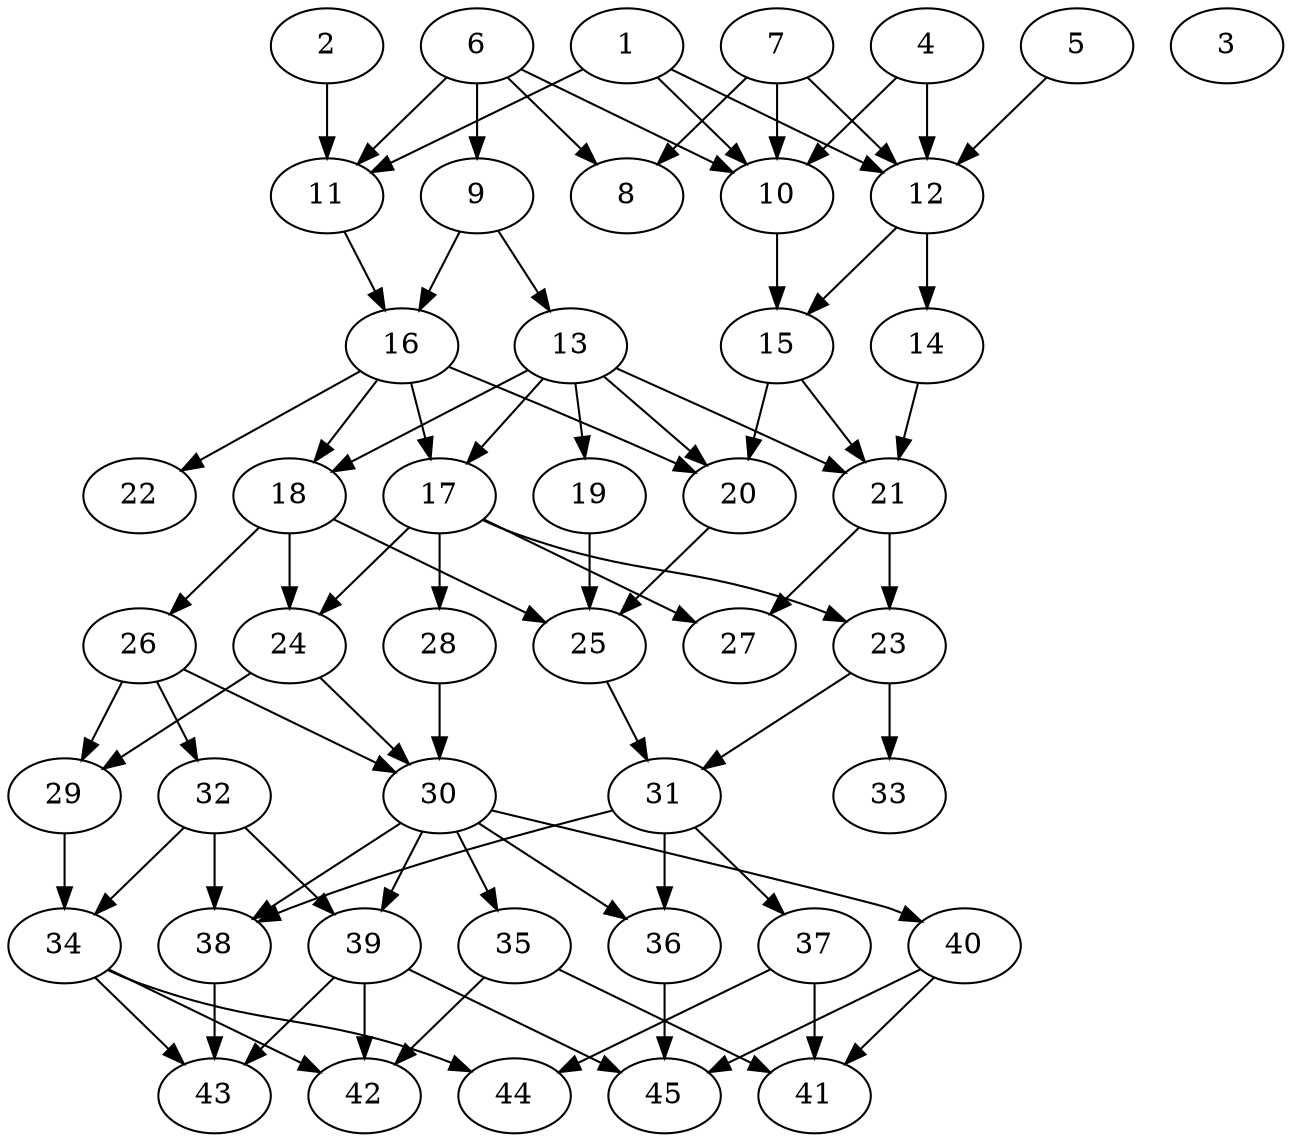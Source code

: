 // DAG automatically generated by daggen at Thu Oct  3 14:07:25 2019
// ./daggen --dot -n 45 --ccr 0.4 --fat 0.5 --regular 0.7 --density 0.6 --mindata 5242880 --maxdata 52428800 
digraph G {
  1 [size="70384640", alpha="0.16", expect_size="28153856"] 
  1 -> 10 [size ="28153856"]
  1 -> 11 [size ="28153856"]
  1 -> 12 [size ="28153856"]
  2 [size="112422400", alpha="0.20", expect_size="44968960"] 
  2 -> 11 [size ="44968960"]
  3 [size="102456320", alpha="0.00", expect_size="40982528"] 
  4 [size="25640960", alpha="0.15", expect_size="10256384"] 
  4 -> 10 [size ="10256384"]
  4 -> 12 [size ="10256384"]
  5 [size="95055360", alpha="0.07", expect_size="38022144"] 
  5 -> 12 [size ="38022144"]
  6 [size="106009600", alpha="0.17", expect_size="42403840"] 
  6 -> 8 [size ="42403840"]
  6 -> 9 [size ="42403840"]
  6 -> 10 [size ="42403840"]
  6 -> 11 [size ="42403840"]
  7 [size="104253440", alpha="0.02", expect_size="41701376"] 
  7 -> 8 [size ="41701376"]
  7 -> 10 [size ="41701376"]
  7 -> 12 [size ="41701376"]
  8 [size="113039360", alpha="0.02", expect_size="45215744"] 
  9 [size="44864000", alpha="0.13", expect_size="17945600"] 
  9 -> 13 [size ="17945600"]
  9 -> 16 [size ="17945600"]
  10 [size="127808000", alpha="0.11", expect_size="51123200"] 
  10 -> 15 [size ="51123200"]
  11 [size="124400640", alpha="0.02", expect_size="49760256"] 
  11 -> 16 [size ="49760256"]
  12 [size="101591040", alpha="0.03", expect_size="40636416"] 
  12 -> 14 [size ="40636416"]
  12 -> 15 [size ="40636416"]
  13 [size="101506560", alpha="0.12", expect_size="40602624"] 
  13 -> 17 [size ="40602624"]
  13 -> 18 [size ="40602624"]
  13 -> 19 [size ="40602624"]
  13 -> 20 [size ="40602624"]
  13 -> 21 [size ="40602624"]
  14 [size="102254080", alpha="0.01", expect_size="40901632"] 
  14 -> 21 [size ="40901632"]
  15 [size="74941440", alpha="0.16", expect_size="29976576"] 
  15 -> 20 [size ="29976576"]
  15 -> 21 [size ="29976576"]
  16 [size="117987840", alpha="0.01", expect_size="47195136"] 
  16 -> 17 [size ="47195136"]
  16 -> 18 [size ="47195136"]
  16 -> 20 [size ="47195136"]
  16 -> 22 [size ="47195136"]
  17 [size="99151360", alpha="0.14", expect_size="39660544"] 
  17 -> 23 [size ="39660544"]
  17 -> 24 [size ="39660544"]
  17 -> 27 [size ="39660544"]
  17 -> 28 [size ="39660544"]
  18 [size="109560320", alpha="0.20", expect_size="43824128"] 
  18 -> 24 [size ="43824128"]
  18 -> 25 [size ="43824128"]
  18 -> 26 [size ="43824128"]
  19 [size="119649280", alpha="0.06", expect_size="47859712"] 
  19 -> 25 [size ="47859712"]
  20 [size="78748160", alpha="0.02", expect_size="31499264"] 
  20 -> 25 [size ="31499264"]
  21 [size="23349760", alpha="0.07", expect_size="9339904"] 
  21 -> 23 [size ="9339904"]
  21 -> 27 [size ="9339904"]
  22 [size="35504640", alpha="0.10", expect_size="14201856"] 
  23 [size="52935680", alpha="0.07", expect_size="21174272"] 
  23 -> 31 [size ="21174272"]
  23 -> 33 [size ="21174272"]
  24 [size="124802560", alpha="0.07", expect_size="49921024"] 
  24 -> 29 [size ="49921024"]
  24 -> 30 [size ="49921024"]
  25 [size="130196480", alpha="0.01", expect_size="52078592"] 
  25 -> 31 [size ="52078592"]
  26 [size="106949120", alpha="0.10", expect_size="42779648"] 
  26 -> 29 [size ="42779648"]
  26 -> 30 [size ="42779648"]
  26 -> 32 [size ="42779648"]
  27 [size="113633280", alpha="0.15", expect_size="45453312"] 
  28 [size="76812800", alpha="0.17", expect_size="30725120"] 
  28 -> 30 [size ="30725120"]
  29 [size="74611200", alpha="0.04", expect_size="29844480"] 
  29 -> 34 [size ="29844480"]
  30 [size="110269440", alpha="0.10", expect_size="44107776"] 
  30 -> 35 [size ="44107776"]
  30 -> 36 [size ="44107776"]
  30 -> 38 [size ="44107776"]
  30 -> 39 [size ="44107776"]
  30 -> 40 [size ="44107776"]
  31 [size="121505280", alpha="0.16", expect_size="48602112"] 
  31 -> 36 [size ="48602112"]
  31 -> 37 [size ="48602112"]
  31 -> 38 [size ="48602112"]
  32 [size="47631360", alpha="0.16", expect_size="19052544"] 
  32 -> 34 [size ="19052544"]
  32 -> 38 [size ="19052544"]
  32 -> 39 [size ="19052544"]
  33 [size="105932800", alpha="0.11", expect_size="42373120"] 
  34 [size="31861760", alpha="0.02", expect_size="12744704"] 
  34 -> 42 [size ="12744704"]
  34 -> 43 [size ="12744704"]
  34 -> 44 [size ="12744704"]
  35 [size="73886720", alpha="0.03", expect_size="29554688"] 
  35 -> 41 [size ="29554688"]
  35 -> 42 [size ="29554688"]
  36 [size="78023680", alpha="0.02", expect_size="31209472"] 
  36 -> 45 [size ="31209472"]
  37 [size="19212800", alpha="0.15", expect_size="7685120"] 
  37 -> 41 [size ="7685120"]
  37 -> 44 [size ="7685120"]
  38 [size="106565120", alpha="0.05", expect_size="42626048"] 
  38 -> 43 [size ="42626048"]
  39 [size="86123520", alpha="0.13", expect_size="34449408"] 
  39 -> 42 [size ="34449408"]
  39 -> 43 [size ="34449408"]
  39 -> 45 [size ="34449408"]
  40 [size="107607040", alpha="0.12", expect_size="43042816"] 
  40 -> 41 [size ="43042816"]
  40 -> 45 [size ="43042816"]
  41 [size="49792000", alpha="0.12", expect_size="19916800"] 
  42 [size="23971840", alpha="0.17", expect_size="9588736"] 
  43 [size="118632960", alpha="0.08", expect_size="47453184"] 
  44 [size="68277760", alpha="0.18", expect_size="27311104"] 
  45 [size="80020480", alpha="0.08", expect_size="32008192"] 
}
